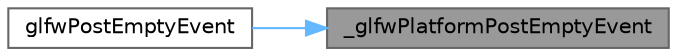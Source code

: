 digraph "_glfwPlatformPostEmptyEvent"
{
 // LATEX_PDF_SIZE
  bgcolor="transparent";
  edge [fontname=Helvetica,fontsize=10,labelfontname=Helvetica,labelfontsize=10];
  node [fontname=Helvetica,fontsize=10,shape=box,height=0.2,width=0.4];
  rankdir="RL";
  Node1 [id="Node000001",label="_glfwPlatformPostEmptyEvent",height=0.2,width=0.4,color="gray40", fillcolor="grey60", style="filled", fontcolor="black",tooltip=" "];
  Node1 -> Node2 [id="edge3_Node000001_Node000002",dir="back",color="steelblue1",style="solid",tooltip=" "];
  Node2 [id="Node000002",label="glfwPostEmptyEvent",height=0.2,width=0.4,color="grey40", fillcolor="white", style="filled",URL="$group__window.html#gad6f6b997278c91c43b35970eb9713d7e",tooltip="Posts an empty event to the event queue."];
}
